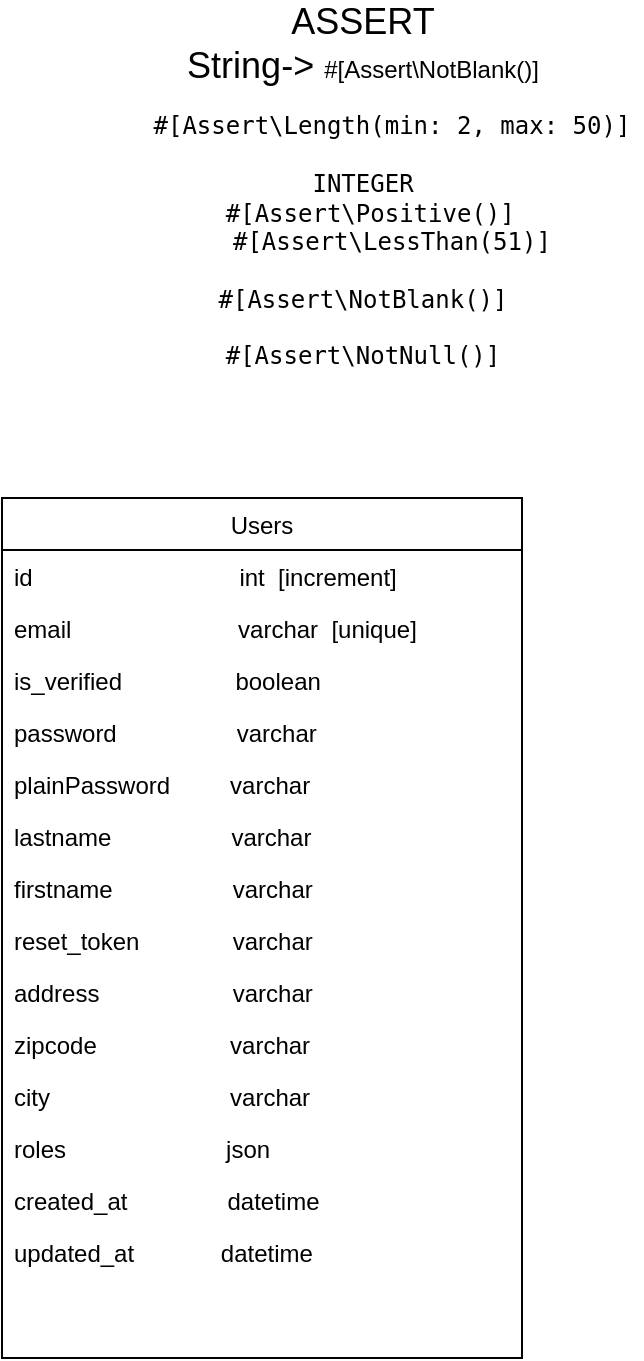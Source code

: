 <mxfile version="19.0.0" type="github">
  <diagram id="-qRK9zbMe1_bCioNVyJd" name="Page-1">
    <mxGraphModel dx="1327" dy="802" grid="1" gridSize="10" guides="1" tooltips="1" connect="1" arrows="1" fold="1" page="1" pageScale="1" pageWidth="827" pageHeight="1169" math="0" shadow="0">
      <root>
        <mxCell id="0" />
        <mxCell id="1" parent="0" />
        <mxCell id="2" value="Users" style="swimlane;fontStyle=0;align=center;verticalAlign=top;childLayout=stackLayout;horizontal=1;startSize=26;horizontalStack=0;resizeParent=1;resizeLast=0;collapsible=1;marginBottom=0;rounded=0;shadow=0;strokeWidth=1;" parent="1" vertex="1">
          <mxGeometry x="50" y="520" width="260" height="430" as="geometry">
            <mxRectangle x="340" y="380" width="170" height="26" as="alternateBounds" />
          </mxGeometry>
        </mxCell>
        <mxCell id="3" value="id                               int  [increment]" style="text;align=left;verticalAlign=top;spacingLeft=4;spacingRight=4;overflow=hidden;rotatable=0;points=[[0,0.5],[1,0.5]];portConstraint=eastwest;" parent="2" vertex="1">
          <mxGeometry y="26" width="260" height="26" as="geometry" />
        </mxCell>
        <mxCell id="4" value="email                         varchar  [unique]" style="text;align=left;verticalAlign=top;spacingLeft=4;spacingRight=4;overflow=hidden;rotatable=0;points=[[0,0.5],[1,0.5]];portConstraint=eastwest;" parent="2" vertex="1">
          <mxGeometry y="52" width="260" height="26" as="geometry" />
        </mxCell>
        <mxCell id="5" value="is_verified                 boolean" style="text;align=left;verticalAlign=top;spacingLeft=4;spacingRight=4;overflow=hidden;rotatable=0;points=[[0,0.5],[1,0.5]];portConstraint=eastwest;" parent="2" vertex="1">
          <mxGeometry y="78" width="260" height="26" as="geometry" />
        </mxCell>
        <mxCell id="6" value="password                  varchar" style="text;align=left;verticalAlign=top;spacingLeft=4;spacingRight=4;overflow=hidden;rotatable=0;points=[[0,0.5],[1,0.5]];portConstraint=eastwest;" parent="2" vertex="1">
          <mxGeometry y="104" width="260" height="26" as="geometry" />
        </mxCell>
        <mxCell id="15" value="plainPassword         varchar" style="text;align=left;verticalAlign=top;spacingLeft=4;spacingRight=4;overflow=hidden;rotatable=0;points=[[0,0.5],[1,0.5]];portConstraint=eastwest;" parent="2" vertex="1">
          <mxGeometry y="130" width="260" height="26" as="geometry" />
        </mxCell>
        <mxCell id="7" value="lastname                  varchar" style="text;align=left;verticalAlign=top;spacingLeft=4;spacingRight=4;overflow=hidden;rotatable=0;points=[[0,0.5],[1,0.5]];portConstraint=eastwest;" parent="2" vertex="1">
          <mxGeometry y="156" width="260" height="26" as="geometry" />
        </mxCell>
        <mxCell id="8" value="firstname                  varchar" style="text;align=left;verticalAlign=top;spacingLeft=4;spacingRight=4;overflow=hidden;rotatable=0;points=[[0,0.5],[1,0.5]];portConstraint=eastwest;" parent="2" vertex="1">
          <mxGeometry y="182" width="260" height="26" as="geometry" />
        </mxCell>
        <mxCell id="9" value="reset_token              varchar" style="text;align=left;verticalAlign=top;spacingLeft=4;spacingRight=4;overflow=hidden;rotatable=0;points=[[0,0.5],[1,0.5]];portConstraint=eastwest;" parent="2" vertex="1">
          <mxGeometry y="208" width="260" height="26" as="geometry" />
        </mxCell>
        <mxCell id="10" value="address                    varchar" style="text;align=left;verticalAlign=top;spacingLeft=4;spacingRight=4;overflow=hidden;rotatable=0;points=[[0,0.5],[1,0.5]];portConstraint=eastwest;" parent="2" vertex="1">
          <mxGeometry y="234" width="260" height="26" as="geometry" />
        </mxCell>
        <mxCell id="11" value="zipcode                    varchar" style="text;align=left;verticalAlign=top;spacingLeft=4;spacingRight=4;overflow=hidden;rotatable=0;points=[[0,0.5],[1,0.5]];portConstraint=eastwest;" parent="2" vertex="1">
          <mxGeometry y="260" width="260" height="26" as="geometry" />
        </mxCell>
        <mxCell id="12" value="city                           varchar" style="text;align=left;verticalAlign=top;spacingLeft=4;spacingRight=4;overflow=hidden;rotatable=0;points=[[0,0.5],[1,0.5]];portConstraint=eastwest;" parent="2" vertex="1">
          <mxGeometry y="286" width="260" height="26" as="geometry" />
        </mxCell>
        <mxCell id="13" value="roles                        json" style="text;align=left;verticalAlign=top;spacingLeft=4;spacingRight=4;overflow=hidden;rotatable=0;points=[[0,0.5],[1,0.5]];portConstraint=eastwest;" parent="2" vertex="1">
          <mxGeometry y="312" width="260" height="26" as="geometry" />
        </mxCell>
        <mxCell id="14" value="created_at               datetime" style="text;align=left;verticalAlign=top;spacingLeft=4;spacingRight=4;overflow=hidden;rotatable=0;points=[[0,0.5],[1,0.5]];portConstraint=eastwest;" parent="2" vertex="1">
          <mxGeometry y="338" width="260" height="26" as="geometry" />
        </mxCell>
        <mxCell id="16" value="updated_at             datetime" style="text;align=left;verticalAlign=top;spacingLeft=4;spacingRight=4;overflow=hidden;rotatable=0;points=[[0,0.5],[1,0.5]];portConstraint=eastwest;" parent="2" vertex="1">
          <mxGeometry y="364" width="260" height="26" as="geometry" />
        </mxCell>
        <mxCell id="BxFpbg7xEbmgNqYVwfvg-16" value="&lt;div&gt;&lt;font style=&quot;font-size: 18px;&quot;&gt;ASSERT&lt;/font&gt;&lt;/div&gt;&lt;div&gt;&lt;font style=&quot;font-size: 18px;&quot;&gt;String-&amp;gt; &lt;/font&gt;&lt;span id=&quot;LC25&quot; class=&quot;line&quot; lang=&quot;php&quot;&gt;&lt;span class=&quot;c1&quot;&gt;#[Assert\NotBlank()]&lt;/span&gt;&lt;/span&gt;&lt;br&gt;&lt;/div&gt;&lt;pre class=&quot;code highlight&quot; lang=&quot;php&quot;&gt;&lt;span id=&quot;LC26&quot; class=&quot;line&quot; lang=&quot;php&quot;&gt;    &lt;span class=&quot;c1&quot;&gt;#[Assert\Length(min: 2, max: 50)]&lt;br&gt;&lt;br&gt;INTEGER&lt;br&gt;&lt;/span&gt;&lt;/span&gt;&lt;span id=&quot;LC42&quot; class=&quot;line&quot; lang=&quot;php&quot;&gt; &lt;span class=&quot;c1&quot;&gt;#[Assert\Positive()]&lt;/span&gt;&lt;/span&gt;&lt;br/&gt;&lt;span id=&quot;LC43&quot; class=&quot;line&quot; lang=&quot;php&quot;&gt;    &lt;span class=&quot;c1&quot;&gt;#[Assert\LessThan(51)]&lt;/span&gt;&lt;/span&gt;&lt;br/&gt;&lt;br&gt;&lt;code&gt;&lt;span class=&quot;c1&quot;&gt;#[Assert\NotBlank()]&lt;/span&gt;&lt;/code&gt;&lt;span id=&quot;LC26&quot; class=&quot;line&quot; lang=&quot;php&quot;&gt;&lt;span class=&quot;c1&quot;&gt;&lt;/span&gt;&lt;/span&gt;&lt;br&gt;&lt;br&gt;&lt;code&gt;&lt;span class=&quot;c1&quot;&gt;#[Assert\NotNull()]&lt;/span&gt;&lt;/code&gt;&lt;/pre&gt;" style="text;html=1;resizable=0;autosize=1;align=center;verticalAlign=middle;points=[];fillColor=none;strokeColor=none;rounded=0;" vertex="1" parent="1">
          <mxGeometry x="90" y="275" width="280" height="190" as="geometry" />
        </mxCell>
      </root>
    </mxGraphModel>
  </diagram>
</mxfile>
